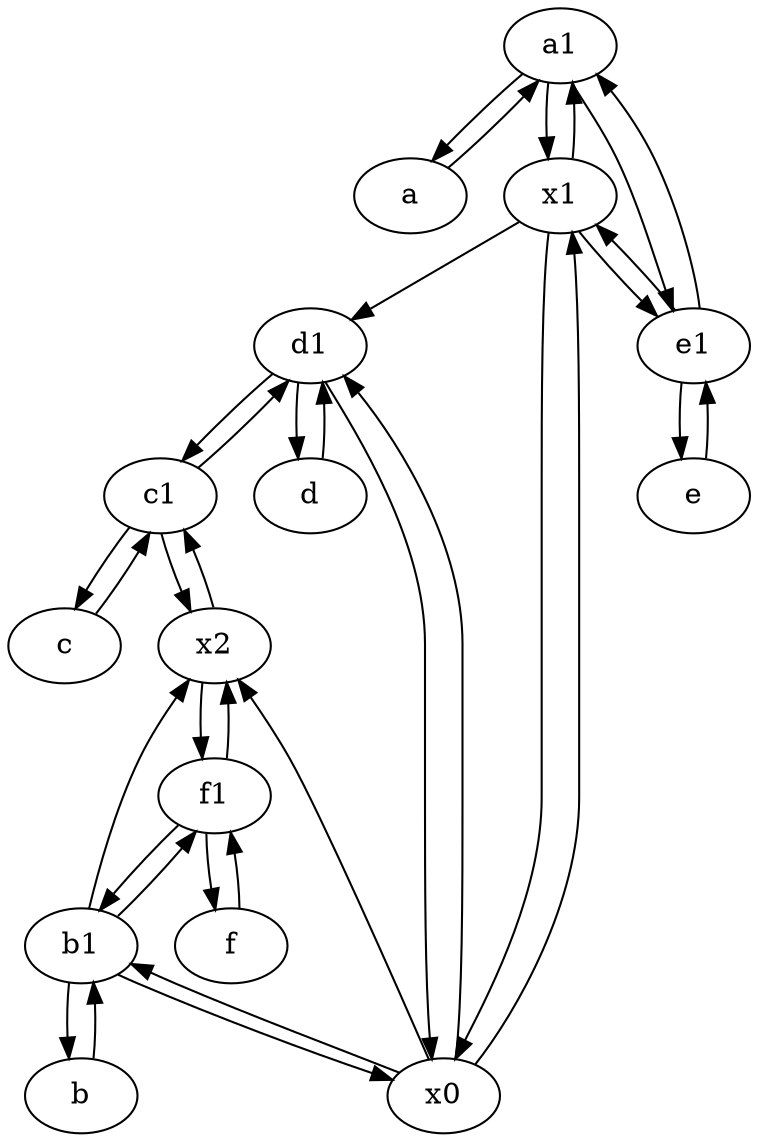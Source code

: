 digraph  {
	a1 [pos="40,15!"];
	c1 [pos="30,15!"];
	b1 [pos="45,20!"];
	a [pos="40,10!"];
	d [pos="20,30!"];
	f1;
	b [pos="50,20!"];
	c [pos="20,10!"];
	e [pos="30,50!"];
	d1 [pos="25,30!"];
	x1;
	f [pos="15,45!"];
	x0;
	x2;
	e1 [pos="25,45!"];
	a1 -> a;
	x0 -> b1;
	a1 -> x1;
	x2 -> c1;
	c1 -> x2;
	d1 -> x0;
	b1 -> b;
	f1 -> x2;
	x1 -> d1;
	b1 -> f1;
	x0 -> d1;
	f -> f1;
	d1 -> d;
	x2 -> f1;
	a -> a1;
	x1 -> e1;
	c1 -> d1;
	x0 -> x1;
	e1 -> e;
	f1 -> b1;
	d1 -> c1;
	e -> e1;
	c -> c1;
	e1 -> a1;
	x1 -> a1;
	d -> d1;
	c1 -> c;
	x0 -> x2;
	b -> b1;
	b1 -> x2;
	a1 -> e1;
	x1 -> x0;
	f1 -> f;
	e1 -> x1;
	b1 -> x0;

	}
